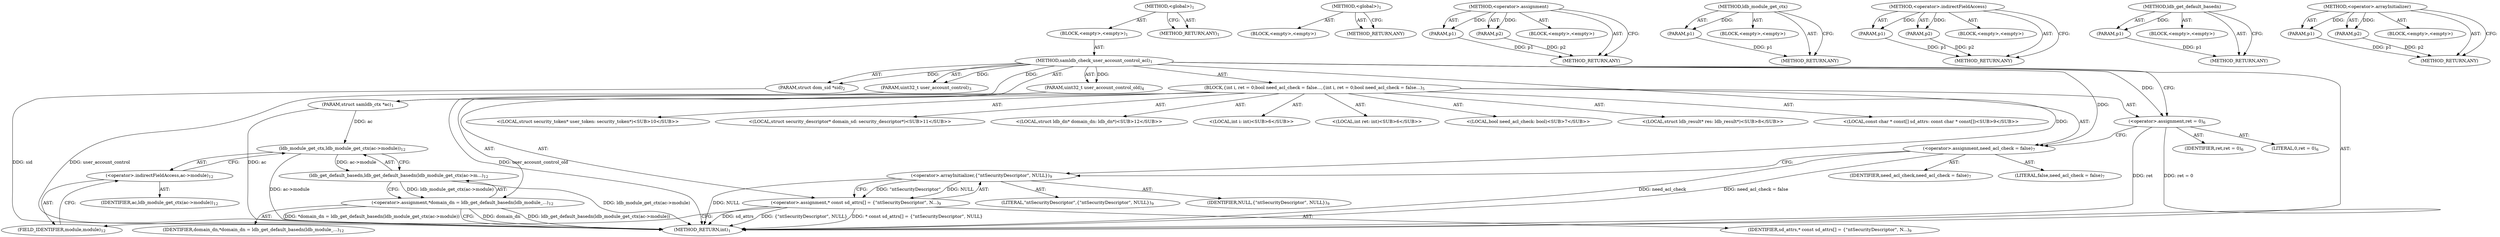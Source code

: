 digraph "&lt;operator&gt;.arrayInitializer" {
8 [label=<(METHOD,samldb_check_user_account_control_acl)<SUB>1</SUB>>];
9 [label=<(PARAM,struct samldb_ctx *ac)<SUB>1</SUB>>];
10 [label=<(PARAM,struct dom_sid *sid)<SUB>2</SUB>>];
11 [label=<(PARAM,uint32_t user_account_control)<SUB>3</SUB>>];
12 [label=<(PARAM,uint32_t user_account_control_old)<SUB>4</SUB>>];
13 [label=<(BLOCK,{
	int i, ret = 0;
	bool need_acl_check = false...,{
	int i, ret = 0;
	bool need_acl_check = false...)<SUB>5</SUB>>];
14 [label="<(LOCAL,int i: int)<SUB>6</SUB>>"];
15 [label="<(LOCAL,int ret: int)<SUB>6</SUB>>"];
16 [label=<(&lt;operator&gt;.assignment,ret = 0)<SUB>6</SUB>>];
17 [label=<(IDENTIFIER,ret,ret = 0)<SUB>6</SUB>>];
18 [label=<(LITERAL,0,ret = 0)<SUB>6</SUB>>];
19 [label="<(LOCAL,bool need_acl_check: bool)<SUB>7</SUB>>"];
20 [label=<(&lt;operator&gt;.assignment,need_acl_check = false)<SUB>7</SUB>>];
21 [label=<(IDENTIFIER,need_acl_check,need_acl_check = false)<SUB>7</SUB>>];
22 [label=<(LITERAL,false,need_acl_check = false)<SUB>7</SUB>>];
23 [label="<(LOCAL,struct ldb_result* res: ldb_result*)<SUB>8</SUB>>"];
24 [label="<(LOCAL,const char * const[] sd_attrs: const char * const[])<SUB>9</SUB>>"];
25 [label=<(&lt;operator&gt;.assignment,* const sd_attrs[] = {&quot;ntSecurityDescriptor&quot;, N...)<SUB>9</SUB>>];
26 [label=<(IDENTIFIER,sd_attrs,* const sd_attrs[] = {&quot;ntSecurityDescriptor&quot;, N...)<SUB>9</SUB>>];
27 [label=<(&lt;operator&gt;.arrayInitializer,{&quot;ntSecurityDescriptor&quot;, NULL})<SUB>9</SUB>>];
28 [label=<(LITERAL,&quot;ntSecurityDescriptor&quot;,{&quot;ntSecurityDescriptor&quot;, NULL})<SUB>9</SUB>>];
29 [label=<(IDENTIFIER,NULL,{&quot;ntSecurityDescriptor&quot;, NULL})<SUB>9</SUB>>];
30 [label="<(LOCAL,struct security_token* user_token: security_token*)<SUB>10</SUB>>"];
31 [label="<(LOCAL,struct security_descriptor* domain_sd: security_descriptor*)<SUB>11</SUB>>"];
32 [label="<(LOCAL,struct ldb_dn* domain_dn: ldb_dn*)<SUB>12</SUB>>"];
33 [label=<(&lt;operator&gt;.assignment,*domain_dn = ldb_get_default_basedn(ldb_module_...)<SUB>12</SUB>>];
34 [label=<(IDENTIFIER,domain_dn,*domain_dn = ldb_get_default_basedn(ldb_module_...)<SUB>12</SUB>>];
35 [label=<(ldb_get_default_basedn,ldb_get_default_basedn(ldb_module_get_ctx(ac-&gt;m...)<SUB>12</SUB>>];
36 [label=<(ldb_module_get_ctx,ldb_module_get_ctx(ac-&gt;module))<SUB>12</SUB>>];
37 [label=<(&lt;operator&gt;.indirectFieldAccess,ac-&gt;module)<SUB>12</SUB>>];
38 [label=<(IDENTIFIER,ac,ldb_module_get_ctx(ac-&gt;module))<SUB>12</SUB>>];
39 [label=<(FIELD_IDENTIFIER,module,module)<SUB>12</SUB>>];
40 [label=<(METHOD_RETURN,int)<SUB>1</SUB>>];
6 [label=<(METHOD,&lt;global&gt;)<SUB>1</SUB>>];
7 [label=<(BLOCK,&lt;empty&gt;,&lt;empty&gt;)<SUB>1</SUB>>];
42 [label=<(METHOD_RETURN,ANY)<SUB>1</SUB>>];
73 [label=<(METHOD,&lt;global&gt;)<SUB>1</SUB>>];
74 [label=<(BLOCK,&lt;empty&gt;,&lt;empty&gt;)>];
75 [label=<(METHOD_RETURN,ANY)>];
79 [label=<(METHOD,&lt;operator&gt;.assignment)>];
80 [label=<(PARAM,p1)>];
81 [label=<(PARAM,p2)>];
82 [label=<(BLOCK,&lt;empty&gt;,&lt;empty&gt;)>];
83 [label=<(METHOD_RETURN,ANY)>];
93 [label=<(METHOD,ldb_module_get_ctx)>];
94 [label=<(PARAM,p1)>];
95 [label=<(BLOCK,&lt;empty&gt;,&lt;empty&gt;)>];
96 [label=<(METHOD_RETURN,ANY)>];
97 [label=<(METHOD,&lt;operator&gt;.indirectFieldAccess)>];
98 [label=<(PARAM,p1)>];
99 [label=<(PARAM,p2)>];
100 [label=<(BLOCK,&lt;empty&gt;,&lt;empty&gt;)>];
101 [label=<(METHOD_RETURN,ANY)>];
89 [label=<(METHOD,ldb_get_default_basedn)>];
90 [label=<(PARAM,p1)>];
91 [label=<(BLOCK,&lt;empty&gt;,&lt;empty&gt;)>];
92 [label=<(METHOD_RETURN,ANY)>];
84 [label=<(METHOD,&lt;operator&gt;.arrayInitializer)>];
85 [label=<(PARAM,p1)>];
86 [label=<(PARAM,p2)>];
87 [label=<(BLOCK,&lt;empty&gt;,&lt;empty&gt;)>];
88 [label=<(METHOD_RETURN,ANY)>];
8 -> 9  [key=0, label="AST: "];
8 -> 9  [key=1, label="DDG: "];
8 -> 10  [key=0, label="AST: "];
8 -> 10  [key=1, label="DDG: "];
8 -> 11  [key=0, label="AST: "];
8 -> 11  [key=1, label="DDG: "];
8 -> 12  [key=0, label="AST: "];
8 -> 12  [key=1, label="DDG: "];
8 -> 13  [key=0, label="AST: "];
8 -> 40  [key=0, label="AST: "];
8 -> 16  [key=0, label="CFG: "];
8 -> 16  [key=1, label="DDG: "];
8 -> 20  [key=0, label="DDG: "];
8 -> 27  [key=0, label="DDG: "];
9 -> 40  [key=0, label="DDG: ac"];
9 -> 36  [key=0, label="DDG: ac"];
10 -> 40  [key=0, label="DDG: sid"];
11 -> 40  [key=0, label="DDG: user_account_control"];
12 -> 40  [key=0, label="DDG: user_account_control_old"];
13 -> 14  [key=0, label="AST: "];
13 -> 15  [key=0, label="AST: "];
13 -> 16  [key=0, label="AST: "];
13 -> 19  [key=0, label="AST: "];
13 -> 20  [key=0, label="AST: "];
13 -> 23  [key=0, label="AST: "];
13 -> 24  [key=0, label="AST: "];
13 -> 25  [key=0, label="AST: "];
13 -> 30  [key=0, label="AST: "];
13 -> 31  [key=0, label="AST: "];
13 -> 32  [key=0, label="AST: "];
13 -> 33  [key=0, label="AST: "];
16 -> 17  [key=0, label="AST: "];
16 -> 18  [key=0, label="AST: "];
16 -> 20  [key=0, label="CFG: "];
16 -> 40  [key=0, label="DDG: ret"];
16 -> 40  [key=1, label="DDG: ret = 0"];
20 -> 21  [key=0, label="AST: "];
20 -> 22  [key=0, label="AST: "];
20 -> 27  [key=0, label="CFG: "];
20 -> 40  [key=0, label="DDG: need_acl_check"];
20 -> 40  [key=1, label="DDG: need_acl_check = false"];
25 -> 26  [key=0, label="AST: "];
25 -> 27  [key=0, label="AST: "];
25 -> 39  [key=0, label="CFG: "];
25 -> 40  [key=0, label="DDG: sd_attrs"];
25 -> 40  [key=1, label="DDG: {&quot;ntSecurityDescriptor&quot;, NULL}"];
25 -> 40  [key=2, label="DDG: * const sd_attrs[] = {&quot;ntSecurityDescriptor&quot;, NULL}"];
27 -> 28  [key=0, label="AST: "];
27 -> 29  [key=0, label="AST: "];
27 -> 25  [key=0, label="CFG: "];
27 -> 25  [key=1, label="DDG: &quot;ntSecurityDescriptor&quot;"];
27 -> 25  [key=2, label="DDG: NULL"];
27 -> 40  [key=0, label="DDG: NULL"];
33 -> 34  [key=0, label="AST: "];
33 -> 35  [key=0, label="AST: "];
33 -> 40  [key=0, label="CFG: "];
33 -> 40  [key=1, label="DDG: domain_dn"];
33 -> 40  [key=2, label="DDG: ldb_get_default_basedn(ldb_module_get_ctx(ac-&gt;module))"];
33 -> 40  [key=3, label="DDG: *domain_dn = ldb_get_default_basedn(ldb_module_get_ctx(ac-&gt;module))"];
35 -> 36  [key=0, label="AST: "];
35 -> 33  [key=0, label="CFG: "];
35 -> 33  [key=1, label="DDG: ldb_module_get_ctx(ac-&gt;module)"];
35 -> 40  [key=0, label="DDG: ldb_module_get_ctx(ac-&gt;module)"];
36 -> 37  [key=0, label="AST: "];
36 -> 35  [key=0, label="CFG: "];
36 -> 35  [key=1, label="DDG: ac-&gt;module"];
36 -> 40  [key=0, label="DDG: ac-&gt;module"];
37 -> 38  [key=0, label="AST: "];
37 -> 39  [key=0, label="AST: "];
37 -> 36  [key=0, label="CFG: "];
39 -> 37  [key=0, label="CFG: "];
6 -> 7  [key=0, label="AST: "];
6 -> 42  [key=0, label="AST: "];
6 -> 42  [key=1, label="CFG: "];
7 -> 8  [key=0, label="AST: "];
73 -> 74  [key=0, label="AST: "];
73 -> 75  [key=0, label="AST: "];
73 -> 75  [key=1, label="CFG: "];
79 -> 80  [key=0, label="AST: "];
79 -> 80  [key=1, label="DDG: "];
79 -> 82  [key=0, label="AST: "];
79 -> 81  [key=0, label="AST: "];
79 -> 81  [key=1, label="DDG: "];
79 -> 83  [key=0, label="AST: "];
79 -> 83  [key=1, label="CFG: "];
80 -> 83  [key=0, label="DDG: p1"];
81 -> 83  [key=0, label="DDG: p2"];
93 -> 94  [key=0, label="AST: "];
93 -> 94  [key=1, label="DDG: "];
93 -> 95  [key=0, label="AST: "];
93 -> 96  [key=0, label="AST: "];
93 -> 96  [key=1, label="CFG: "];
94 -> 96  [key=0, label="DDG: p1"];
97 -> 98  [key=0, label="AST: "];
97 -> 98  [key=1, label="DDG: "];
97 -> 100  [key=0, label="AST: "];
97 -> 99  [key=0, label="AST: "];
97 -> 99  [key=1, label="DDG: "];
97 -> 101  [key=0, label="AST: "];
97 -> 101  [key=1, label="CFG: "];
98 -> 101  [key=0, label="DDG: p1"];
99 -> 101  [key=0, label="DDG: p2"];
89 -> 90  [key=0, label="AST: "];
89 -> 90  [key=1, label="DDG: "];
89 -> 91  [key=0, label="AST: "];
89 -> 92  [key=0, label="AST: "];
89 -> 92  [key=1, label="CFG: "];
90 -> 92  [key=0, label="DDG: p1"];
84 -> 85  [key=0, label="AST: "];
84 -> 85  [key=1, label="DDG: "];
84 -> 87  [key=0, label="AST: "];
84 -> 86  [key=0, label="AST: "];
84 -> 86  [key=1, label="DDG: "];
84 -> 88  [key=0, label="AST: "];
84 -> 88  [key=1, label="CFG: "];
85 -> 88  [key=0, label="DDG: p1"];
86 -> 88  [key=0, label="DDG: p2"];
}
